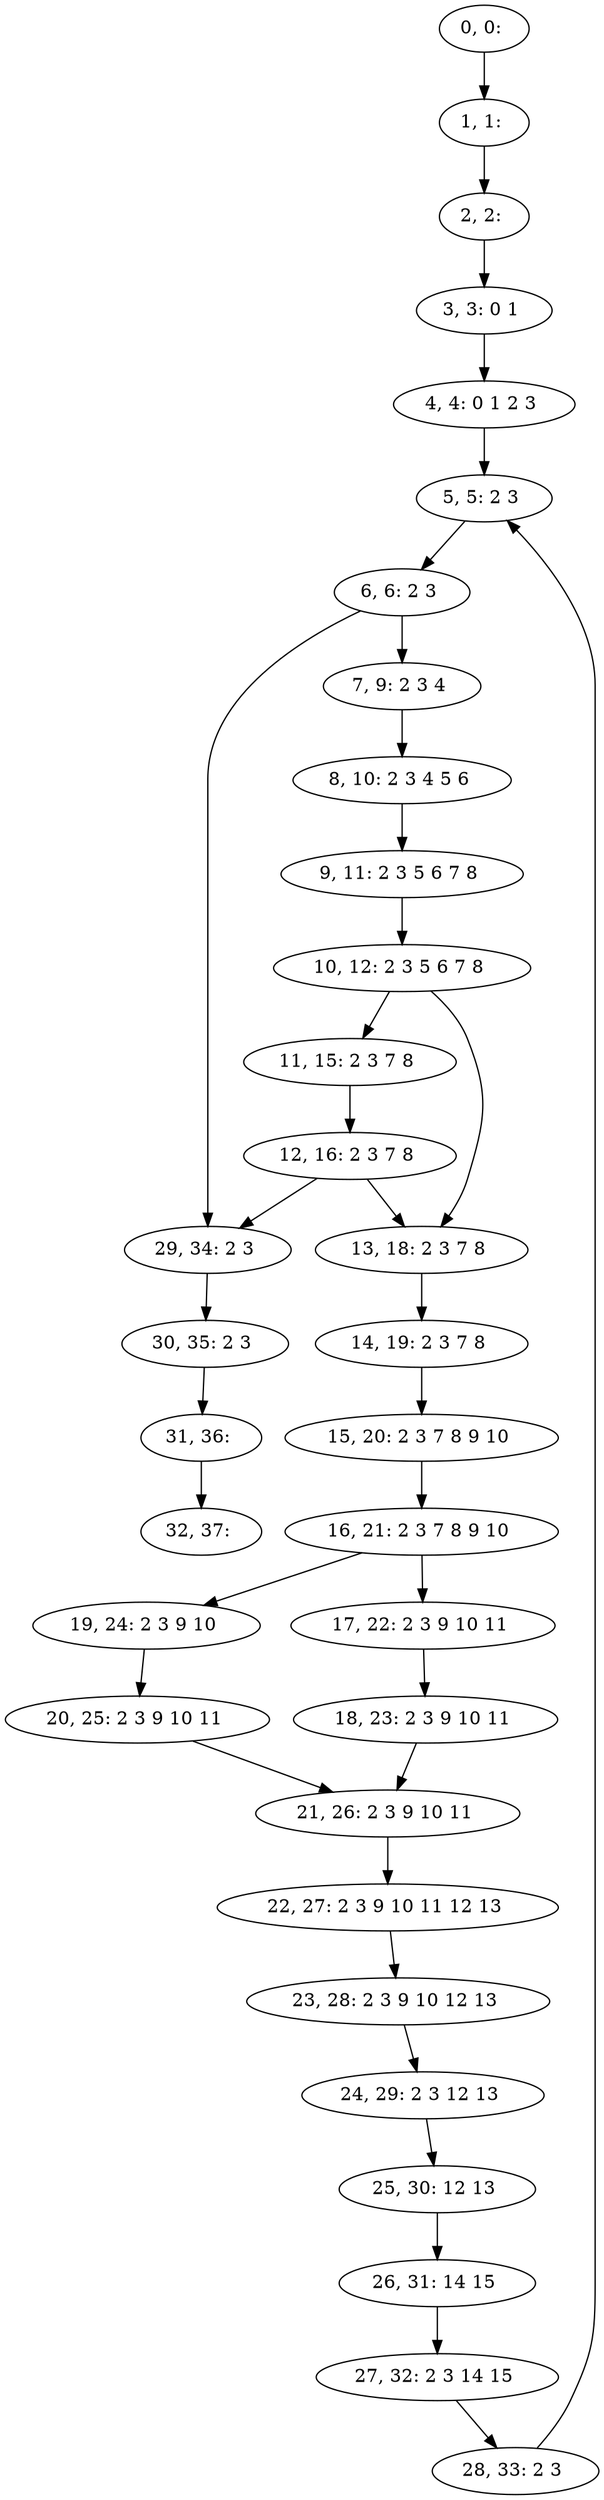 digraph G {
0[label="0, 0: "];
1[label="1, 1: "];
2[label="2, 2: "];
3[label="3, 3: 0 1 "];
4[label="4, 4: 0 1 2 3 "];
5[label="5, 5: 2 3 "];
6[label="6, 6: 2 3 "];
7[label="7, 9: 2 3 4 "];
8[label="8, 10: 2 3 4 5 6 "];
9[label="9, 11: 2 3 5 6 7 8 "];
10[label="10, 12: 2 3 5 6 7 8 "];
11[label="11, 15: 2 3 7 8 "];
12[label="12, 16: 2 3 7 8 "];
13[label="13, 18: 2 3 7 8 "];
14[label="14, 19: 2 3 7 8 "];
15[label="15, 20: 2 3 7 8 9 10 "];
16[label="16, 21: 2 3 7 8 9 10 "];
17[label="17, 22: 2 3 9 10 11 "];
18[label="18, 23: 2 3 9 10 11 "];
19[label="19, 24: 2 3 9 10 "];
20[label="20, 25: 2 3 9 10 11 "];
21[label="21, 26: 2 3 9 10 11 "];
22[label="22, 27: 2 3 9 10 11 12 13 "];
23[label="23, 28: 2 3 9 10 12 13 "];
24[label="24, 29: 2 3 12 13 "];
25[label="25, 30: 12 13 "];
26[label="26, 31: 14 15 "];
27[label="27, 32: 2 3 14 15 "];
28[label="28, 33: 2 3 "];
29[label="29, 34: 2 3 "];
30[label="30, 35: 2 3 "];
31[label="31, 36: "];
32[label="32, 37: "];
0->1 ;
1->2 ;
2->3 ;
3->4 ;
4->5 ;
5->6 ;
6->7 ;
6->29 ;
7->8 ;
8->9 ;
9->10 ;
10->11 ;
10->13 ;
11->12 ;
12->13 ;
12->29 ;
13->14 ;
14->15 ;
15->16 ;
16->17 ;
16->19 ;
17->18 ;
18->21 ;
19->20 ;
20->21 ;
21->22 ;
22->23 ;
23->24 ;
24->25 ;
25->26 ;
26->27 ;
27->28 ;
28->5 ;
29->30 ;
30->31 ;
31->32 ;
}
